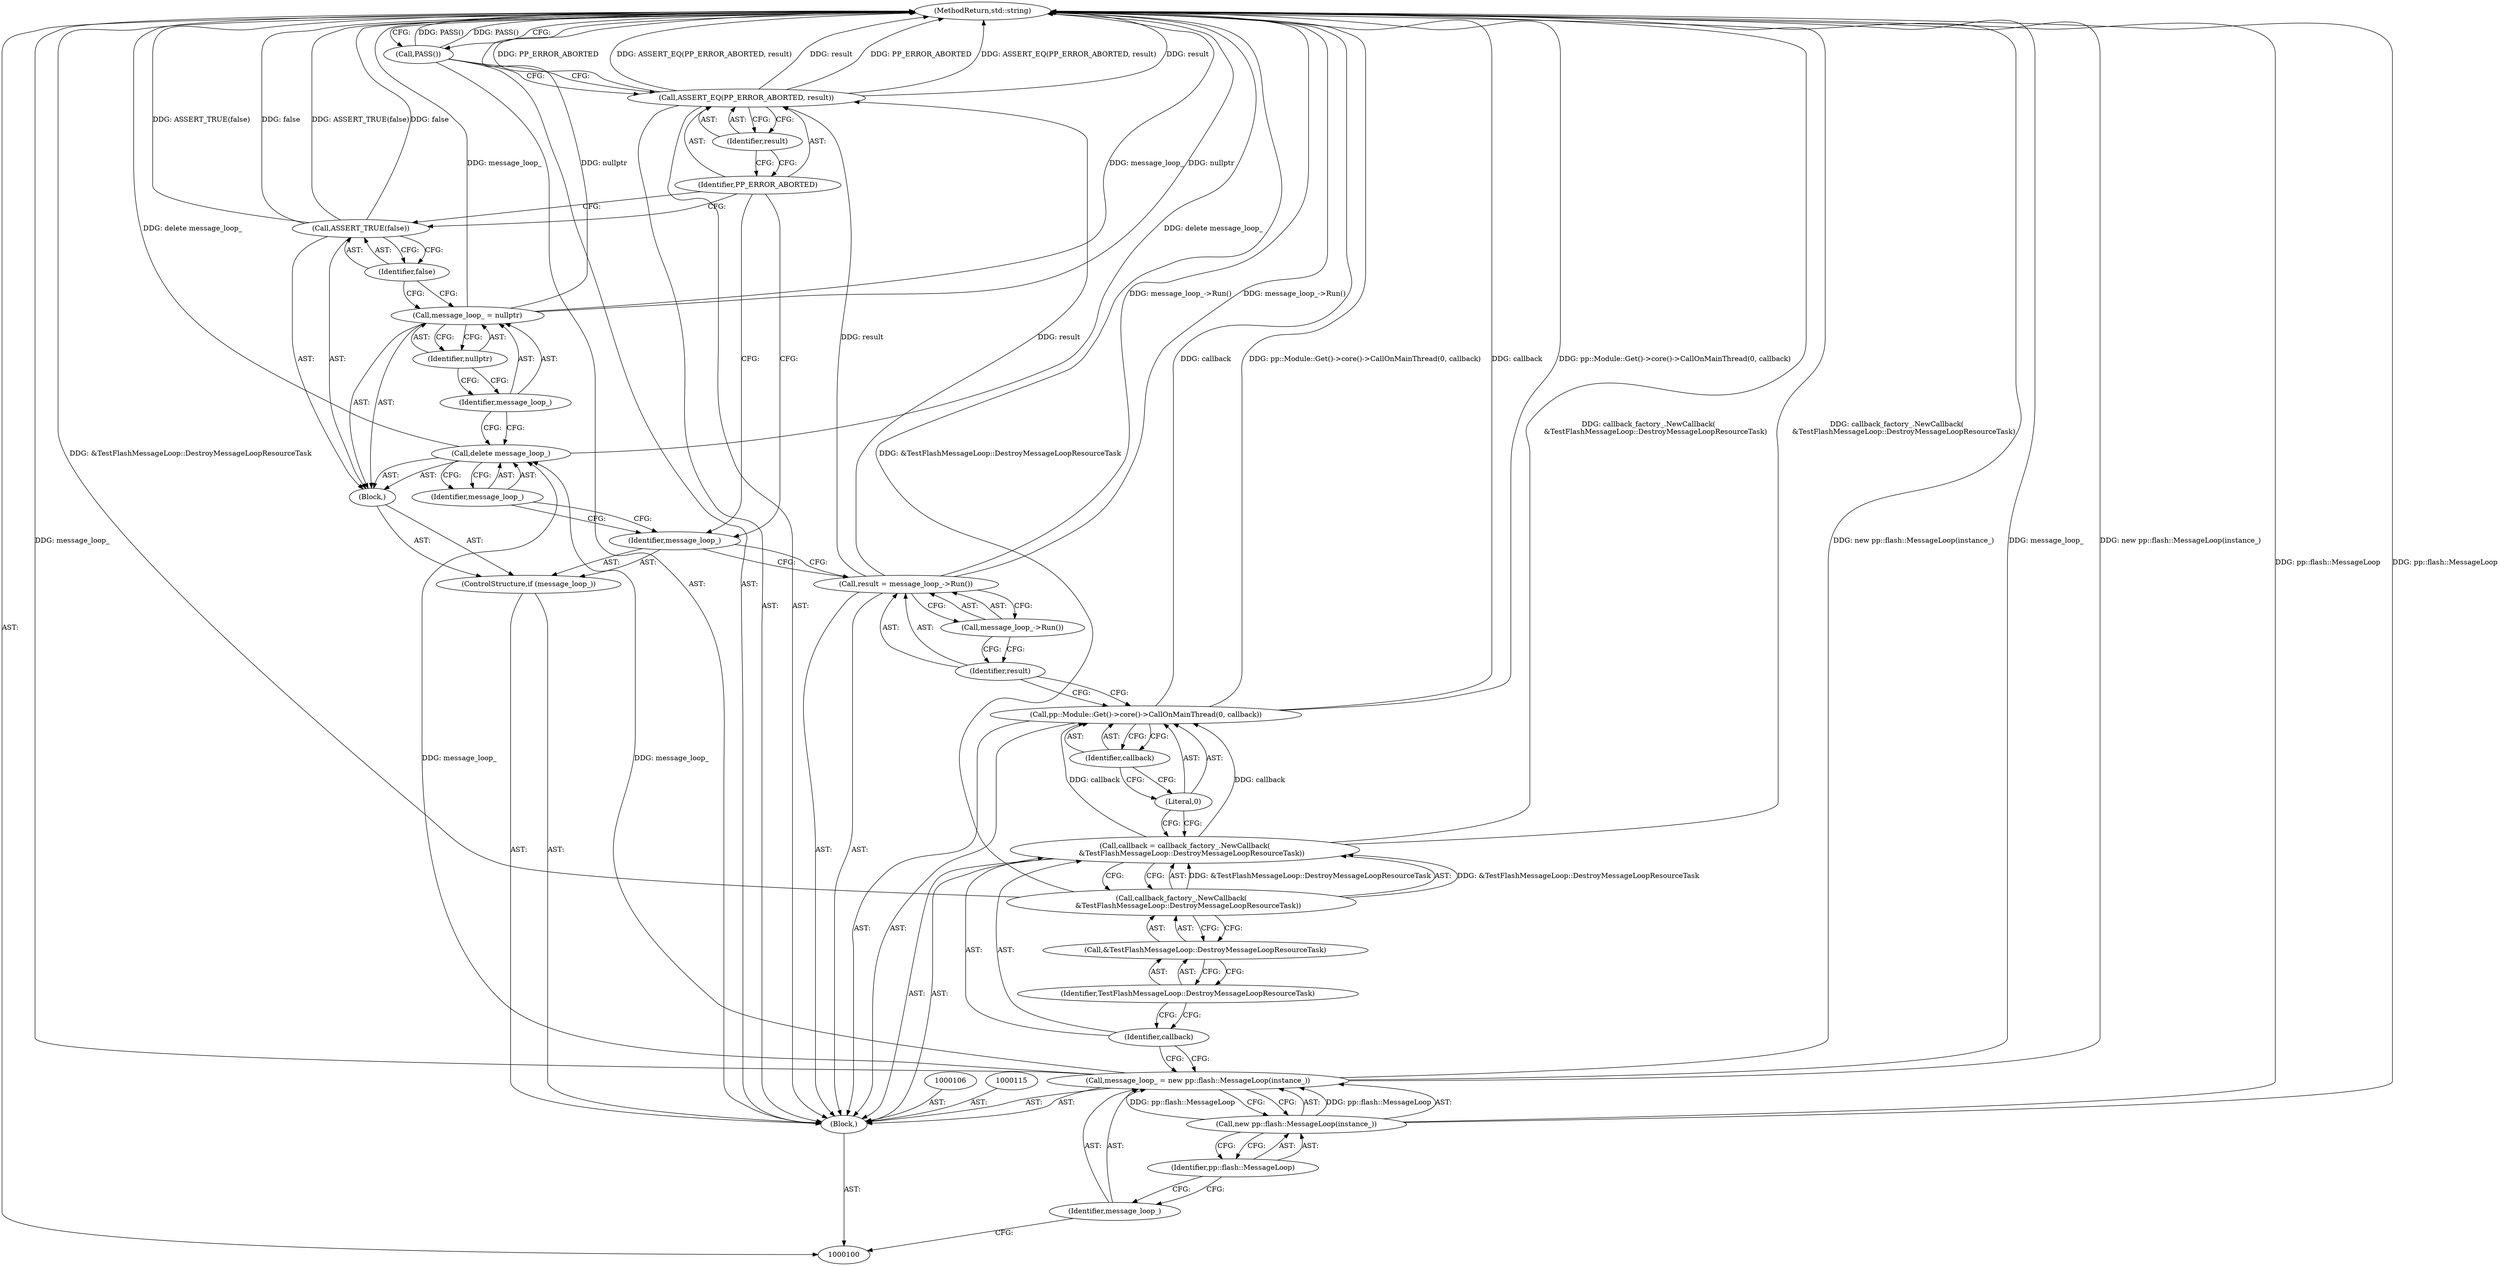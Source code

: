 digraph "0_Chrome_dd77c2a41c72589d929db0592565125ca629fb2c_4" {
"1000133" [label="(MethodReturn,std::string)"];
"1000101" [label="(Block,)"];
"1000123" [label="(Identifier,message_loop_)"];
"1000122" [label="(Call,delete message_loop_)"];
"1000126" [label="(Identifier,nullptr)"];
"1000124" [label="(Call,message_loop_ = nullptr)"];
"1000125" [label="(Identifier,message_loop_)"];
"1000128" [label="(Identifier,false)"];
"1000127" [label="(Call,ASSERT_TRUE(false))"];
"1000130" [label="(Identifier,PP_ERROR_ABORTED)"];
"1000129" [label="(Call,ASSERT_EQ(PP_ERROR_ABORTED, result))"];
"1000131" [label="(Identifier,result)"];
"1000132" [label="(Call,PASS())"];
"1000104" [label="(Call,new pp::flash::MessageLoop(instance_))"];
"1000102" [label="(Call,message_loop_ = new pp::flash::MessageLoop(instance_))"];
"1000103" [label="(Identifier,message_loop_)"];
"1000105" [label="(Identifier,pp::flash::MessageLoop)"];
"1000107" [label="(Call,callback = callback_factory_.NewCallback(\n      &TestFlashMessageLoop::DestroyMessageLoopResourceTask))"];
"1000108" [label="(Identifier,callback)"];
"1000109" [label="(Call,callback_factory_.NewCallback(\n      &TestFlashMessageLoop::DestroyMessageLoopResourceTask))"];
"1000110" [label="(Call,&TestFlashMessageLoop::DestroyMessageLoopResourceTask)"];
"1000111" [label="(Identifier,TestFlashMessageLoop::DestroyMessageLoopResourceTask)"];
"1000112" [label="(Call,pp::Module::Get()->core()->CallOnMainThread(0, callback))"];
"1000113" [label="(Literal,0)"];
"1000114" [label="(Identifier,callback)"];
"1000116" [label="(Call,result = message_loop_->Run())"];
"1000117" [label="(Identifier,result)"];
"1000118" [label="(Call,message_loop_->Run())"];
"1000121" [label="(Block,)"];
"1000119" [label="(ControlStructure,if (message_loop_))"];
"1000120" [label="(Identifier,message_loop_)"];
"1000133" -> "1000100"  [label="AST: "];
"1000133" -> "1000132"  [label="CFG: "];
"1000124" -> "1000133"  [label="DDG: message_loop_"];
"1000124" -> "1000133"  [label="DDG: nullptr"];
"1000102" -> "1000133"  [label="DDG: new pp::flash::MessageLoop(instance_)"];
"1000102" -> "1000133"  [label="DDG: message_loop_"];
"1000104" -> "1000133"  [label="DDG: pp::flash::MessageLoop"];
"1000112" -> "1000133"  [label="DDG: callback"];
"1000112" -> "1000133"  [label="DDG: pp::Module::Get()->core()->CallOnMainThread(0, callback)"];
"1000132" -> "1000133"  [label="DDG: PASS()"];
"1000127" -> "1000133"  [label="DDG: ASSERT_TRUE(false)"];
"1000127" -> "1000133"  [label="DDG: false"];
"1000116" -> "1000133"  [label="DDG: message_loop_->Run()"];
"1000109" -> "1000133"  [label="DDG: &TestFlashMessageLoop::DestroyMessageLoopResourceTask"];
"1000122" -> "1000133"  [label="DDG: delete message_loop_"];
"1000107" -> "1000133"  [label="DDG: callback_factory_.NewCallback(\n      &TestFlashMessageLoop::DestroyMessageLoopResourceTask)"];
"1000129" -> "1000133"  [label="DDG: PP_ERROR_ABORTED"];
"1000129" -> "1000133"  [label="DDG: ASSERT_EQ(PP_ERROR_ABORTED, result)"];
"1000129" -> "1000133"  [label="DDG: result"];
"1000101" -> "1000100"  [label="AST: "];
"1000102" -> "1000101"  [label="AST: "];
"1000106" -> "1000101"  [label="AST: "];
"1000107" -> "1000101"  [label="AST: "];
"1000112" -> "1000101"  [label="AST: "];
"1000115" -> "1000101"  [label="AST: "];
"1000116" -> "1000101"  [label="AST: "];
"1000119" -> "1000101"  [label="AST: "];
"1000129" -> "1000101"  [label="AST: "];
"1000132" -> "1000101"  [label="AST: "];
"1000123" -> "1000122"  [label="AST: "];
"1000123" -> "1000120"  [label="CFG: "];
"1000122" -> "1000123"  [label="CFG: "];
"1000122" -> "1000121"  [label="AST: "];
"1000122" -> "1000123"  [label="CFG: "];
"1000123" -> "1000122"  [label="AST: "];
"1000125" -> "1000122"  [label="CFG: "];
"1000122" -> "1000133"  [label="DDG: delete message_loop_"];
"1000102" -> "1000122"  [label="DDG: message_loop_"];
"1000126" -> "1000124"  [label="AST: "];
"1000126" -> "1000125"  [label="CFG: "];
"1000124" -> "1000126"  [label="CFG: "];
"1000124" -> "1000121"  [label="AST: "];
"1000124" -> "1000126"  [label="CFG: "];
"1000125" -> "1000124"  [label="AST: "];
"1000126" -> "1000124"  [label="AST: "];
"1000128" -> "1000124"  [label="CFG: "];
"1000124" -> "1000133"  [label="DDG: message_loop_"];
"1000124" -> "1000133"  [label="DDG: nullptr"];
"1000125" -> "1000124"  [label="AST: "];
"1000125" -> "1000122"  [label="CFG: "];
"1000126" -> "1000125"  [label="CFG: "];
"1000128" -> "1000127"  [label="AST: "];
"1000128" -> "1000124"  [label="CFG: "];
"1000127" -> "1000128"  [label="CFG: "];
"1000127" -> "1000121"  [label="AST: "];
"1000127" -> "1000128"  [label="CFG: "];
"1000128" -> "1000127"  [label="AST: "];
"1000130" -> "1000127"  [label="CFG: "];
"1000127" -> "1000133"  [label="DDG: ASSERT_TRUE(false)"];
"1000127" -> "1000133"  [label="DDG: false"];
"1000130" -> "1000129"  [label="AST: "];
"1000130" -> "1000127"  [label="CFG: "];
"1000130" -> "1000120"  [label="CFG: "];
"1000131" -> "1000130"  [label="CFG: "];
"1000129" -> "1000101"  [label="AST: "];
"1000129" -> "1000131"  [label="CFG: "];
"1000130" -> "1000129"  [label="AST: "];
"1000131" -> "1000129"  [label="AST: "];
"1000132" -> "1000129"  [label="CFG: "];
"1000129" -> "1000133"  [label="DDG: PP_ERROR_ABORTED"];
"1000129" -> "1000133"  [label="DDG: ASSERT_EQ(PP_ERROR_ABORTED, result)"];
"1000129" -> "1000133"  [label="DDG: result"];
"1000116" -> "1000129"  [label="DDG: result"];
"1000131" -> "1000129"  [label="AST: "];
"1000131" -> "1000130"  [label="CFG: "];
"1000129" -> "1000131"  [label="CFG: "];
"1000132" -> "1000101"  [label="AST: "];
"1000132" -> "1000129"  [label="CFG: "];
"1000133" -> "1000132"  [label="CFG: "];
"1000132" -> "1000133"  [label="DDG: PASS()"];
"1000104" -> "1000102"  [label="AST: "];
"1000104" -> "1000105"  [label="CFG: "];
"1000105" -> "1000104"  [label="AST: "];
"1000102" -> "1000104"  [label="CFG: "];
"1000104" -> "1000133"  [label="DDG: pp::flash::MessageLoop"];
"1000104" -> "1000102"  [label="DDG: pp::flash::MessageLoop"];
"1000102" -> "1000101"  [label="AST: "];
"1000102" -> "1000104"  [label="CFG: "];
"1000103" -> "1000102"  [label="AST: "];
"1000104" -> "1000102"  [label="AST: "];
"1000108" -> "1000102"  [label="CFG: "];
"1000102" -> "1000133"  [label="DDG: new pp::flash::MessageLoop(instance_)"];
"1000102" -> "1000133"  [label="DDG: message_loop_"];
"1000104" -> "1000102"  [label="DDG: pp::flash::MessageLoop"];
"1000102" -> "1000122"  [label="DDG: message_loop_"];
"1000103" -> "1000102"  [label="AST: "];
"1000103" -> "1000100"  [label="CFG: "];
"1000105" -> "1000103"  [label="CFG: "];
"1000105" -> "1000104"  [label="AST: "];
"1000105" -> "1000103"  [label="CFG: "];
"1000104" -> "1000105"  [label="CFG: "];
"1000107" -> "1000101"  [label="AST: "];
"1000107" -> "1000109"  [label="CFG: "];
"1000108" -> "1000107"  [label="AST: "];
"1000109" -> "1000107"  [label="AST: "];
"1000113" -> "1000107"  [label="CFG: "];
"1000107" -> "1000133"  [label="DDG: callback_factory_.NewCallback(\n      &TestFlashMessageLoop::DestroyMessageLoopResourceTask)"];
"1000109" -> "1000107"  [label="DDG: &TestFlashMessageLoop::DestroyMessageLoopResourceTask"];
"1000107" -> "1000112"  [label="DDG: callback"];
"1000108" -> "1000107"  [label="AST: "];
"1000108" -> "1000102"  [label="CFG: "];
"1000111" -> "1000108"  [label="CFG: "];
"1000109" -> "1000107"  [label="AST: "];
"1000109" -> "1000110"  [label="CFG: "];
"1000110" -> "1000109"  [label="AST: "];
"1000107" -> "1000109"  [label="CFG: "];
"1000109" -> "1000133"  [label="DDG: &TestFlashMessageLoop::DestroyMessageLoopResourceTask"];
"1000109" -> "1000107"  [label="DDG: &TestFlashMessageLoop::DestroyMessageLoopResourceTask"];
"1000110" -> "1000109"  [label="AST: "];
"1000110" -> "1000111"  [label="CFG: "];
"1000111" -> "1000110"  [label="AST: "];
"1000109" -> "1000110"  [label="CFG: "];
"1000111" -> "1000110"  [label="AST: "];
"1000111" -> "1000108"  [label="CFG: "];
"1000110" -> "1000111"  [label="CFG: "];
"1000112" -> "1000101"  [label="AST: "];
"1000112" -> "1000114"  [label="CFG: "];
"1000113" -> "1000112"  [label="AST: "];
"1000114" -> "1000112"  [label="AST: "];
"1000117" -> "1000112"  [label="CFG: "];
"1000112" -> "1000133"  [label="DDG: callback"];
"1000112" -> "1000133"  [label="DDG: pp::Module::Get()->core()->CallOnMainThread(0, callback)"];
"1000107" -> "1000112"  [label="DDG: callback"];
"1000113" -> "1000112"  [label="AST: "];
"1000113" -> "1000107"  [label="CFG: "];
"1000114" -> "1000113"  [label="CFG: "];
"1000114" -> "1000112"  [label="AST: "];
"1000114" -> "1000113"  [label="CFG: "];
"1000112" -> "1000114"  [label="CFG: "];
"1000116" -> "1000101"  [label="AST: "];
"1000116" -> "1000118"  [label="CFG: "];
"1000117" -> "1000116"  [label="AST: "];
"1000118" -> "1000116"  [label="AST: "];
"1000120" -> "1000116"  [label="CFG: "];
"1000116" -> "1000133"  [label="DDG: message_loop_->Run()"];
"1000116" -> "1000129"  [label="DDG: result"];
"1000117" -> "1000116"  [label="AST: "];
"1000117" -> "1000112"  [label="CFG: "];
"1000118" -> "1000117"  [label="CFG: "];
"1000118" -> "1000116"  [label="AST: "];
"1000118" -> "1000117"  [label="CFG: "];
"1000116" -> "1000118"  [label="CFG: "];
"1000121" -> "1000119"  [label="AST: "];
"1000122" -> "1000121"  [label="AST: "];
"1000124" -> "1000121"  [label="AST: "];
"1000127" -> "1000121"  [label="AST: "];
"1000119" -> "1000101"  [label="AST: "];
"1000120" -> "1000119"  [label="AST: "];
"1000121" -> "1000119"  [label="AST: "];
"1000120" -> "1000119"  [label="AST: "];
"1000120" -> "1000116"  [label="CFG: "];
"1000123" -> "1000120"  [label="CFG: "];
"1000130" -> "1000120"  [label="CFG: "];
}
